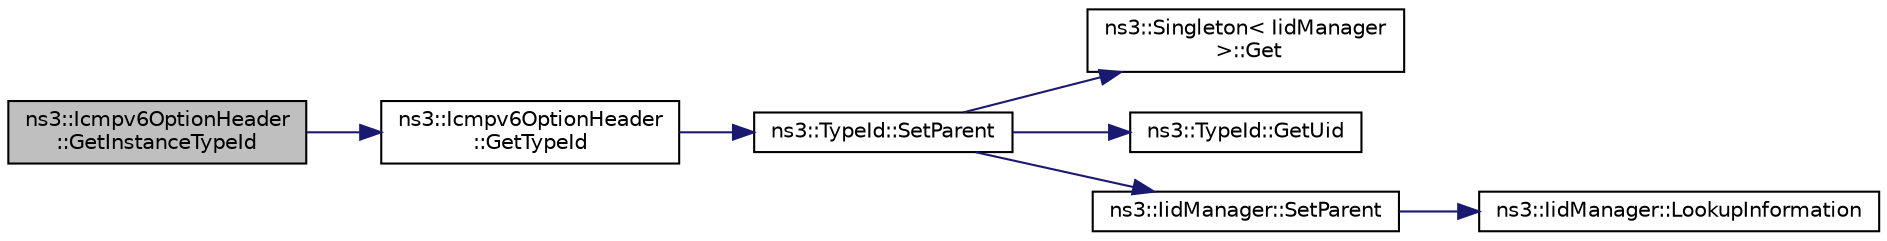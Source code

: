 digraph "ns3::Icmpv6OptionHeader::GetInstanceTypeId"
{
 // LATEX_PDF_SIZE
  edge [fontname="Helvetica",fontsize="10",labelfontname="Helvetica",labelfontsize="10"];
  node [fontname="Helvetica",fontsize="10",shape=record];
  rankdir="LR";
  Node1 [label="ns3::Icmpv6OptionHeader\l::GetInstanceTypeId",height=0.2,width=0.4,color="black", fillcolor="grey75", style="filled", fontcolor="black",tooltip="Get the instance type ID."];
  Node1 -> Node2 [color="midnightblue",fontsize="10",style="solid",fontname="Helvetica"];
  Node2 [label="ns3::Icmpv6OptionHeader\l::GetTypeId",height=0.2,width=0.4,color="black", fillcolor="white", style="filled",URL="$classns3_1_1_icmpv6_option_header.html#ac0bced9dbc10ea3208f8757ac0e16da3",tooltip="Get the UID of this class."];
  Node2 -> Node3 [color="midnightblue",fontsize="10",style="solid",fontname="Helvetica"];
  Node3 [label="ns3::TypeId::SetParent",height=0.2,width=0.4,color="black", fillcolor="white", style="filled",URL="$classns3_1_1_type_id.html#abaaca67ab7d2471067e7c275df0f7309",tooltip="Set the parent TypeId."];
  Node3 -> Node4 [color="midnightblue",fontsize="10",style="solid",fontname="Helvetica"];
  Node4 [label="ns3::Singleton\< IidManager\l \>::Get",height=0.2,width=0.4,color="black", fillcolor="white", style="filled",URL="$classns3_1_1_singleton.html#a80a2cd3c25a27ea72add7a9f7a141ffa",tooltip="Get a pointer to the singleton instance."];
  Node3 -> Node5 [color="midnightblue",fontsize="10",style="solid",fontname="Helvetica"];
  Node5 [label="ns3::TypeId::GetUid",height=0.2,width=0.4,color="black", fillcolor="white", style="filled",URL="$classns3_1_1_type_id.html#a429535085325d6f926724771446d9047",tooltip="Get the internal id of this TypeId."];
  Node3 -> Node6 [color="midnightblue",fontsize="10",style="solid",fontname="Helvetica"];
  Node6 [label="ns3::IidManager::SetParent",height=0.2,width=0.4,color="black", fillcolor="white", style="filled",URL="$classns3_1_1_iid_manager.html#a4042931260554c907699367b6811426f",tooltip="Set the parent of a type id."];
  Node6 -> Node7 [color="midnightblue",fontsize="10",style="solid",fontname="Helvetica"];
  Node7 [label="ns3::IidManager::LookupInformation",height=0.2,width=0.4,color="black", fillcolor="white", style="filled",URL="$classns3_1_1_iid_manager.html#a84af06b798b21fa700469a3ac5f65f3f",tooltip="Retrieve the information record for a type."];
}
